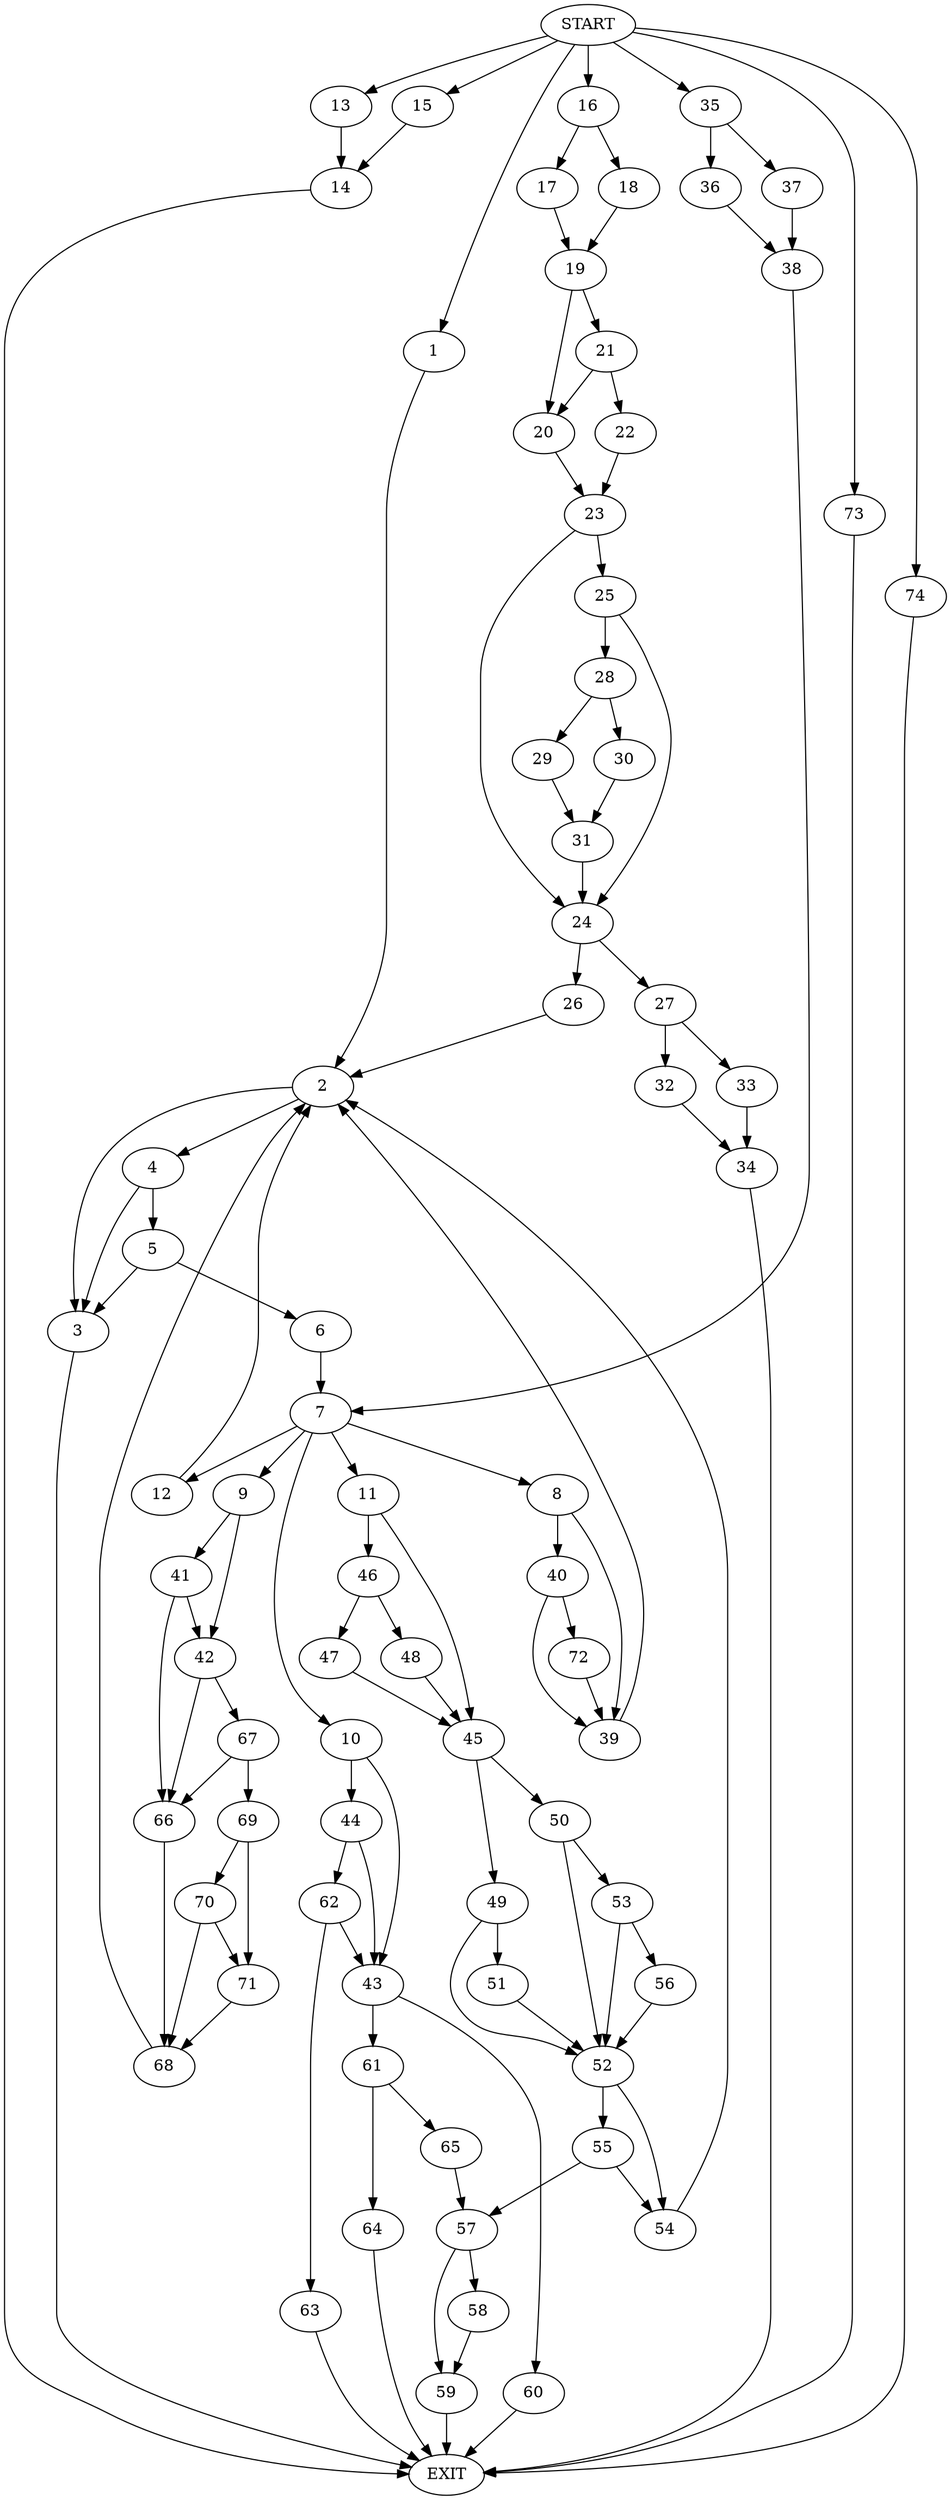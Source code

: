 digraph {
0 [label="START"]
75 [label="EXIT"]
0 -> 1
1 -> 2
2 -> 3
2 -> 4
3 -> 75
4 -> 3
4 -> 5
5 -> 3
5 -> 6
6 -> 7
7 -> 8
7 -> 9
7 -> 10
7 -> 11
7 -> 12
0 -> 13
13 -> 14
14 -> 75
0 -> 15
15 -> 14
0 -> 16
16 -> 17
16 -> 18
17 -> 19
18 -> 19
19 -> 20
19 -> 21
21 -> 22
21 -> 20
20 -> 23
22 -> 23
23 -> 24
23 -> 25
24 -> 26
24 -> 27
25 -> 24
25 -> 28
28 -> 29
28 -> 30
30 -> 31
29 -> 31
31 -> 24
27 -> 32
27 -> 33
26 -> 2
33 -> 34
32 -> 34
34 -> 75
0 -> 35
35 -> 36
35 -> 37
37 -> 38
36 -> 38
38 -> 7
8 -> 39
8 -> 40
9 -> 41
9 -> 42
10 -> 43
10 -> 44
11 -> 45
11 -> 46
12 -> 2
46 -> 47
46 -> 48
45 -> 49
45 -> 50
47 -> 45
48 -> 45
49 -> 51
49 -> 52
50 -> 53
50 -> 52
51 -> 52
52 -> 54
52 -> 55
53 -> 52
53 -> 56
56 -> 52
55 -> 57
55 -> 54
54 -> 2
57 -> 58
57 -> 59
43 -> 60
43 -> 61
44 -> 62
44 -> 43
62 -> 43
62 -> 63
63 -> 75
60 -> 75
61 -> 64
61 -> 65
64 -> 75
65 -> 57
41 -> 42
41 -> 66
42 -> 66
42 -> 67
66 -> 68
67 -> 69
67 -> 66
69 -> 70
69 -> 71
68 -> 2
70 -> 68
70 -> 71
71 -> 68
40 -> 39
40 -> 72
39 -> 2
72 -> 39
59 -> 75
58 -> 59
0 -> 73
73 -> 75
0 -> 74
74 -> 75
}
